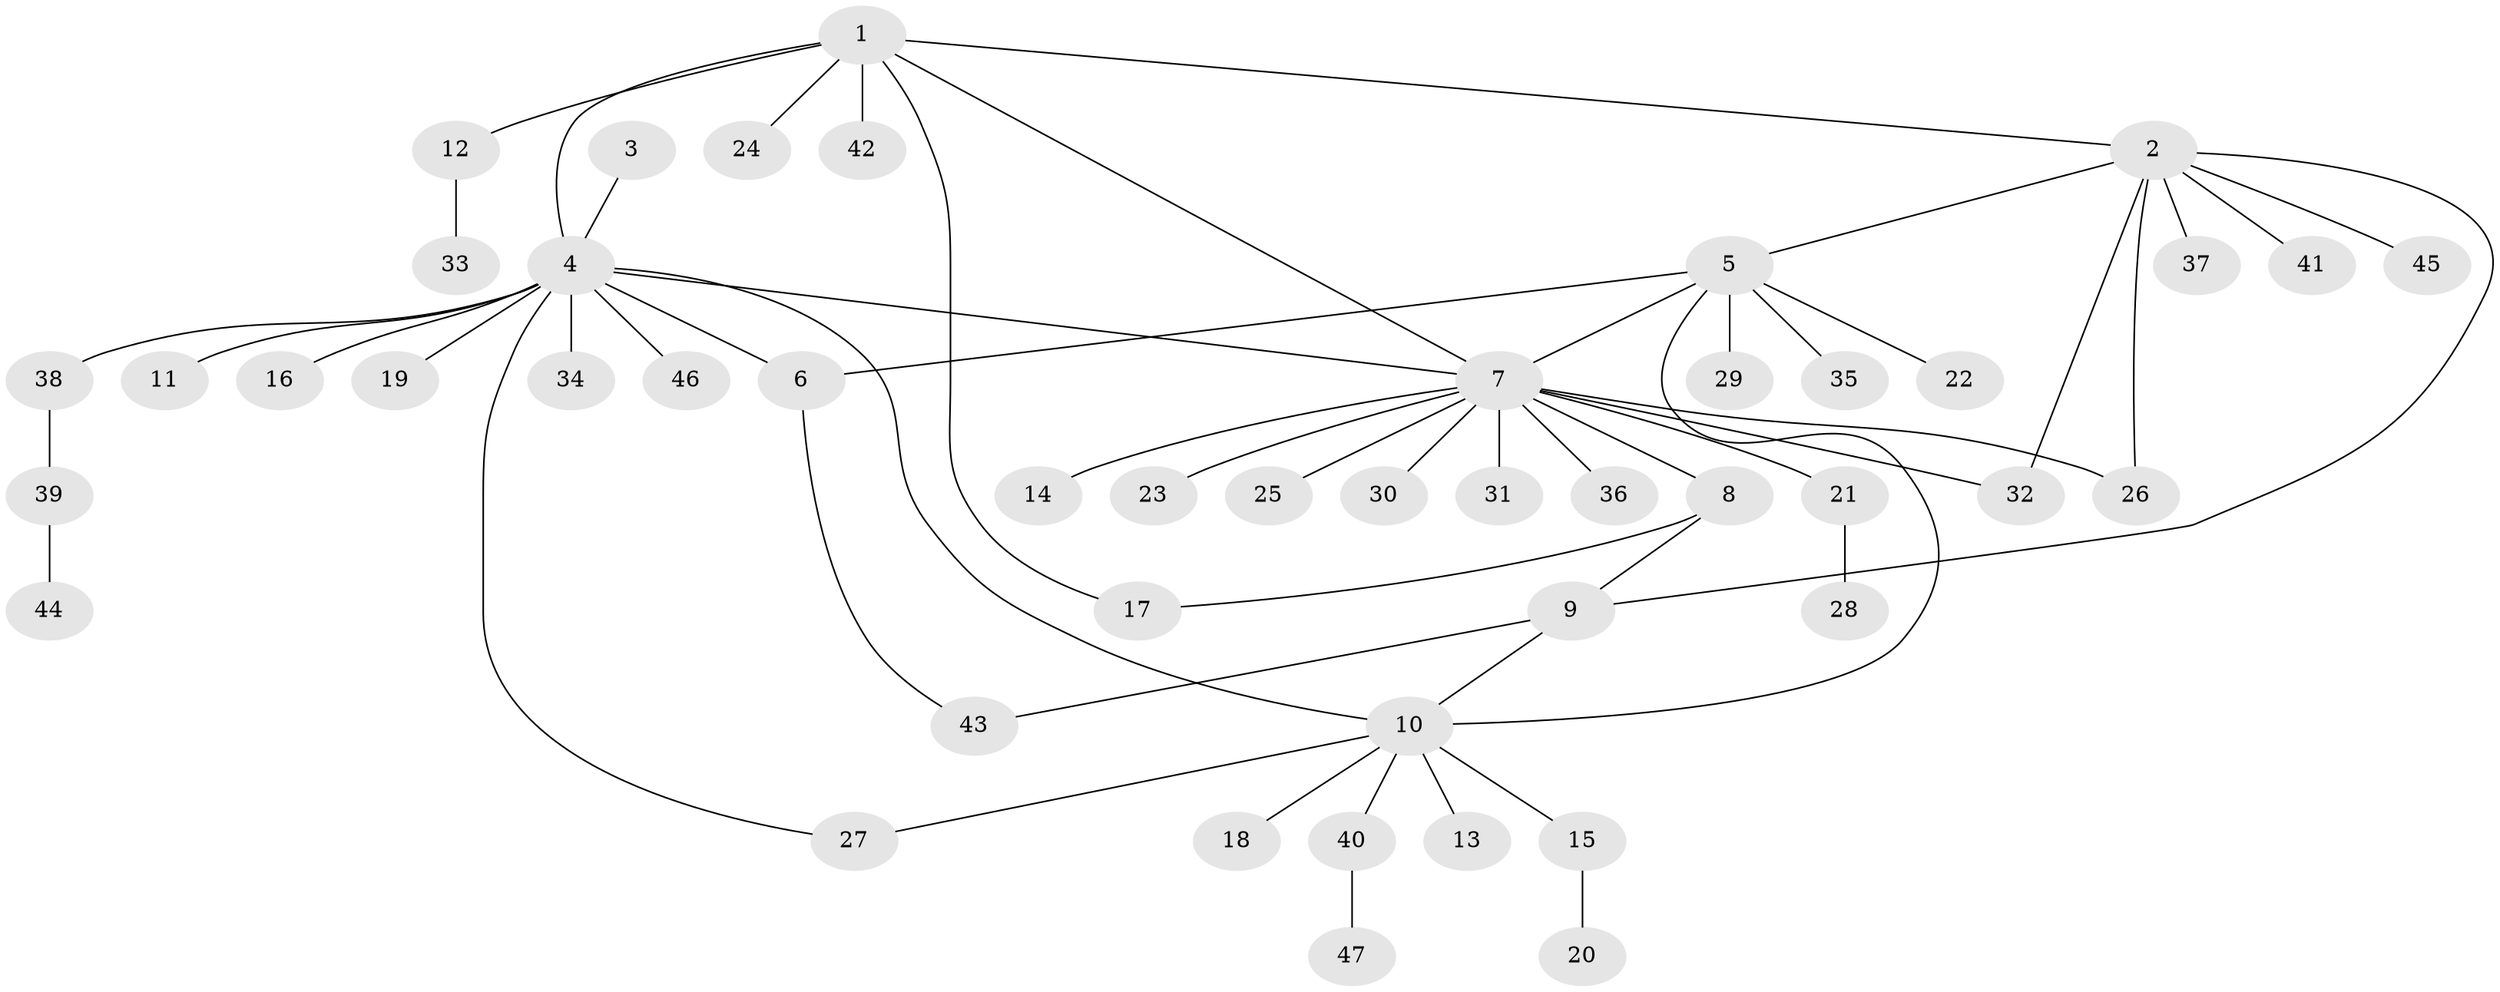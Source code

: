 // coarse degree distribution, {6: 0.07142857142857142, 1: 0.7142857142857143, 2: 0.07142857142857142, 8: 0.07142857142857142, 4: 0.07142857142857142}
// Generated by graph-tools (version 1.1) at 2025/19/03/04/25 18:19:51]
// undirected, 47 vertices, 57 edges
graph export_dot {
graph [start="1"]
  node [color=gray90,style=filled];
  1;
  2;
  3;
  4;
  5;
  6;
  7;
  8;
  9;
  10;
  11;
  12;
  13;
  14;
  15;
  16;
  17;
  18;
  19;
  20;
  21;
  22;
  23;
  24;
  25;
  26;
  27;
  28;
  29;
  30;
  31;
  32;
  33;
  34;
  35;
  36;
  37;
  38;
  39;
  40;
  41;
  42;
  43;
  44;
  45;
  46;
  47;
  1 -- 2;
  1 -- 4;
  1 -- 7;
  1 -- 12;
  1 -- 17;
  1 -- 24;
  1 -- 42;
  2 -- 5;
  2 -- 9;
  2 -- 26;
  2 -- 32;
  2 -- 37;
  2 -- 41;
  2 -- 45;
  3 -- 4;
  4 -- 6;
  4 -- 7;
  4 -- 10;
  4 -- 11;
  4 -- 16;
  4 -- 19;
  4 -- 27;
  4 -- 34;
  4 -- 38;
  4 -- 46;
  5 -- 6;
  5 -- 7;
  5 -- 10;
  5 -- 22;
  5 -- 29;
  5 -- 35;
  6 -- 43;
  7 -- 8;
  7 -- 14;
  7 -- 21;
  7 -- 23;
  7 -- 25;
  7 -- 26;
  7 -- 30;
  7 -- 31;
  7 -- 32;
  7 -- 36;
  8 -- 9;
  8 -- 17;
  9 -- 10;
  9 -- 43;
  10 -- 13;
  10 -- 15;
  10 -- 18;
  10 -- 27;
  10 -- 40;
  12 -- 33;
  15 -- 20;
  21 -- 28;
  38 -- 39;
  39 -- 44;
  40 -- 47;
}
